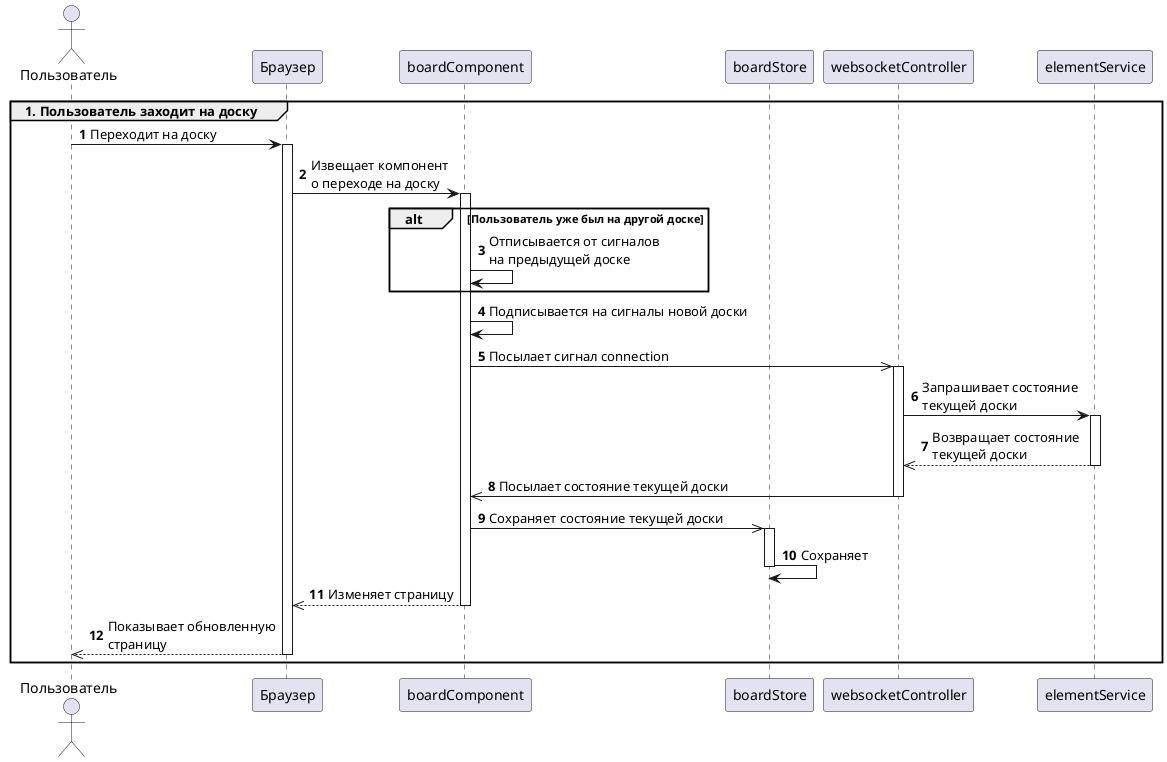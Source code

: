 @startuml board
autonumber
actor "Пользователь" as u
participant "Браузер" as f
participant "boardComponent" as bc
participant "boardStore" as bs 
participant "websocketController" as wc 
participant "elementService" as es
group 1. Пользователь заходит на доску
u -> f : Переходит на доску
activate f
f -> bc : Извещает компонент\nо переходе на доску
activate bc
alt Пользователь уже был на другой доске
bc -> bc : Отписывается от сигналов\nна предыдущей доске
end
bc -> bc : Подписывается на сигналы новой доски
bc ->> wc : Посылает сигнал connection
activate wc
wc -> es : Запрашивает состояние\nтекущей доски
activate es
es -->> wc : Возвращает состояние\nтекущей доски
deactivate es
wc ->> bc : Посылает состояние текущей доски
deactivate wc
bc ->> bs : Сохраняет состояние текущей доски
activate bs
bs -> bs : Сохраняет
deactivate bs
bc -->> f : Изменяет страницу
deactivate bc
f -->> u : Показывает обновленную\nстраницу
deactivate f
end


@enduml